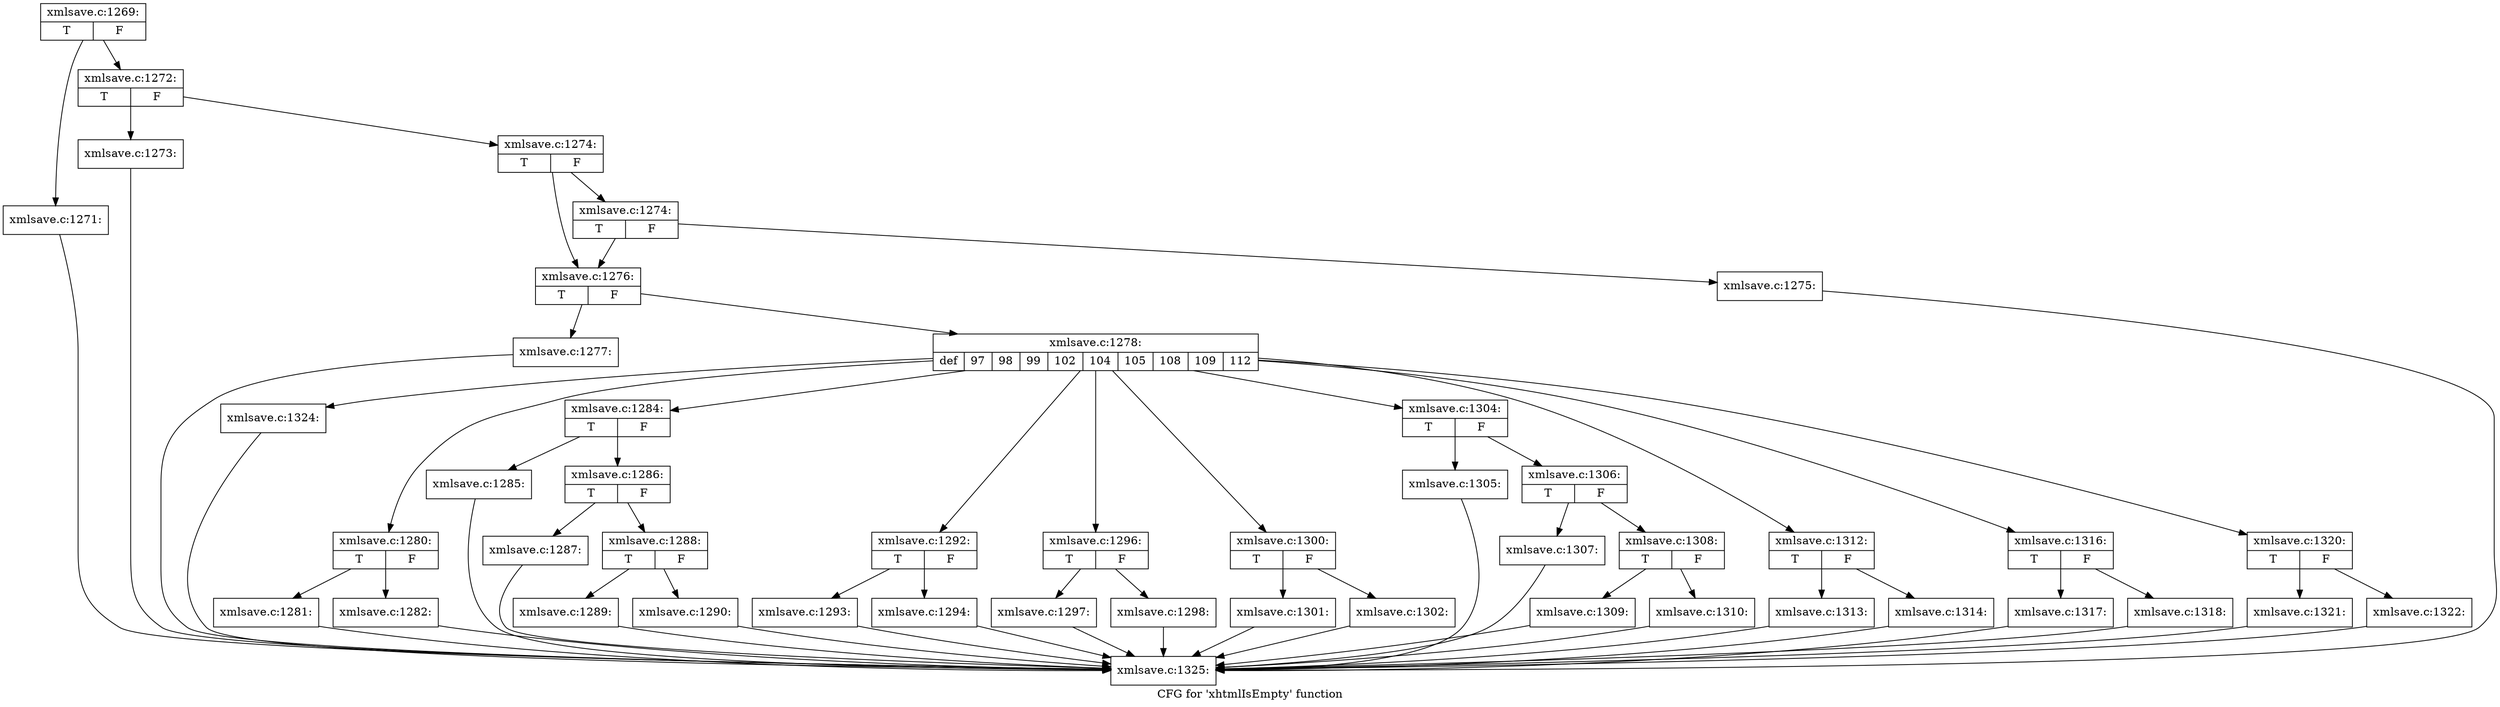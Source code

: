 digraph "CFG for 'xhtmlIsEmpty' function" {
	label="CFG for 'xhtmlIsEmpty' function";

	Node0x589de50 [shape=record,label="{xmlsave.c:1269:|{<s0>T|<s1>F}}"];
	Node0x589de50 -> Node0x58afc80;
	Node0x589de50 -> Node0x58afcd0;
	Node0x58afc80 [shape=record,label="{xmlsave.c:1271:}"];
	Node0x58afc80 -> Node0x58afd40;
	Node0x58afcd0 [shape=record,label="{xmlsave.c:1272:|{<s0>T|<s1>F}}"];
	Node0x58afcd0 -> Node0x589e350;
	Node0x58afcd0 -> Node0x589e3a0;
	Node0x589e350 [shape=record,label="{xmlsave.c:1273:}"];
	Node0x589e350 -> Node0x58afd40;
	Node0x589e3a0 [shape=record,label="{xmlsave.c:1274:|{<s0>T|<s1>F}}"];
	Node0x589e3a0 -> Node0x58b0c50;
	Node0x589e3a0 -> Node0x58b0c00;
	Node0x58b0c50 [shape=record,label="{xmlsave.c:1274:|{<s0>T|<s1>F}}"];
	Node0x58b0c50 -> Node0x58b0c00;
	Node0x58b0c50 -> Node0x58b0bb0;
	Node0x58b0bb0 [shape=record,label="{xmlsave.c:1275:}"];
	Node0x58b0bb0 -> Node0x58afd40;
	Node0x58b0c00 [shape=record,label="{xmlsave.c:1276:|{<s0>T|<s1>F}}"];
	Node0x58b0c00 -> Node0x58b1910;
	Node0x58b0c00 -> Node0x58b1960;
	Node0x58b1910 [shape=record,label="{xmlsave.c:1277:}"];
	Node0x58b1910 -> Node0x58afd40;
	Node0x58b1960 [shape=record,label="{xmlsave.c:1278:|{<s0>def|<s1>97|<s2>98|<s3>99|<s4>102|<s5>104|<s6>105|<s7>108|<s8>109|<s9>112}}"];
	Node0x58b1960 -> Node0x58b1eb0;
	Node0x58b1960 -> Node0x58b2580;
	Node0x58b1960 -> Node0x58b3010;
	Node0x58b1960 -> Node0x58b4bd0;
	Node0x58b1960 -> Node0x58b5660;
	Node0x58b1960 -> Node0x58b5f70;
	Node0x58b1960 -> Node0x58b6a00;
	Node0x58b1960 -> Node0x58b8400;
	Node0x58b1960 -> Node0x58b8e50;
	Node0x58b1960 -> Node0x58b9720;
	Node0x58b2580 [shape=record,label="{xmlsave.c:1280:|{<s0>T|<s1>F}}"];
	Node0x58b2580 -> Node0x58b2670;
	Node0x58b2580 -> Node0x58b26c0;
	Node0x58b2670 [shape=record,label="{xmlsave.c:1281:}"];
	Node0x58b2670 -> Node0x58afd40;
	Node0x58b26c0 [shape=record,label="{xmlsave.c:1282:}"];
	Node0x58b26c0 -> Node0x58afd40;
	Node0x58b3010 [shape=record,label="{xmlsave.c:1284:|{<s0>T|<s1>F}}"];
	Node0x58b3010 -> Node0x58b3100;
	Node0x58b3010 -> Node0x58b3150;
	Node0x58b3100 [shape=record,label="{xmlsave.c:1285:}"];
	Node0x58b3100 -> Node0x58afd40;
	Node0x58b3150 [shape=record,label="{xmlsave.c:1286:|{<s0>T|<s1>F}}"];
	Node0x58b3150 -> Node0x58b3990;
	Node0x58b3150 -> Node0x58b39e0;
	Node0x58b3990 [shape=record,label="{xmlsave.c:1287:}"];
	Node0x58b3990 -> Node0x58afd40;
	Node0x58b39e0 [shape=record,label="{xmlsave.c:1288:|{<s0>T|<s1>F}}"];
	Node0x58b39e0 -> Node0x58b4220;
	Node0x58b39e0 -> Node0x58b4270;
	Node0x58b4220 [shape=record,label="{xmlsave.c:1289:}"];
	Node0x58b4220 -> Node0x58afd40;
	Node0x58b4270 [shape=record,label="{xmlsave.c:1290:}"];
	Node0x58b4270 -> Node0x58afd40;
	Node0x58b4bd0 [shape=record,label="{xmlsave.c:1292:|{<s0>T|<s1>F}}"];
	Node0x58b4bd0 -> Node0x58b4cc0;
	Node0x58b4bd0 -> Node0x58b4d10;
	Node0x58b4cc0 [shape=record,label="{xmlsave.c:1293:}"];
	Node0x58b4cc0 -> Node0x58afd40;
	Node0x58b4d10 [shape=record,label="{xmlsave.c:1294:}"];
	Node0x58b4d10 -> Node0x58afd40;
	Node0x58b5660 [shape=record,label="{xmlsave.c:1296:|{<s0>T|<s1>F}}"];
	Node0x58b5660 -> Node0x58b5750;
	Node0x58b5660 -> Node0x58b57a0;
	Node0x58b5750 [shape=record,label="{xmlsave.c:1297:}"];
	Node0x58b5750 -> Node0x58afd40;
	Node0x58b57a0 [shape=record,label="{xmlsave.c:1298:}"];
	Node0x58b57a0 -> Node0x58afd40;
	Node0x58b5f70 [shape=record,label="{xmlsave.c:1300:|{<s0>T|<s1>F}}"];
	Node0x58b5f70 -> Node0x58b6060;
	Node0x58b5f70 -> Node0x58b60b0;
	Node0x58b6060 [shape=record,label="{xmlsave.c:1301:}"];
	Node0x58b6060 -> Node0x58afd40;
	Node0x58b60b0 [shape=record,label="{xmlsave.c:1302:}"];
	Node0x58b60b0 -> Node0x58afd40;
	Node0x58b6a00 [shape=record,label="{xmlsave.c:1304:|{<s0>T|<s1>F}}"];
	Node0x58b6a00 -> Node0x58b6af0;
	Node0x58b6a00 -> Node0x58b6b40;
	Node0x58b6af0 [shape=record,label="{xmlsave.c:1305:}"];
	Node0x58b6af0 -> Node0x58afd40;
	Node0x58b6b40 [shape=record,label="{xmlsave.c:1306:|{<s0>T|<s1>F}}"];
	Node0x58b6b40 -> Node0x58b7200;
	Node0x58b6b40 -> Node0x58b7250;
	Node0x58b7200 [shape=record,label="{xmlsave.c:1307:}"];
	Node0x58b7200 -> Node0x58afd40;
	Node0x58b7250 [shape=record,label="{xmlsave.c:1308:|{<s0>T|<s1>F}}"];
	Node0x58b7250 -> Node0x58b7a90;
	Node0x58b7250 -> Node0x58b7ae0;
	Node0x58b7a90 [shape=record,label="{xmlsave.c:1309:}"];
	Node0x58b7a90 -> Node0x58afd40;
	Node0x58b7ae0 [shape=record,label="{xmlsave.c:1310:}"];
	Node0x58b7ae0 -> Node0x58afd40;
	Node0x58b8400 [shape=record,label="{xmlsave.c:1312:|{<s0>T|<s1>F}}"];
	Node0x58b8400 -> Node0x58b84f0;
	Node0x58b8400 -> Node0x58b8540;
	Node0x58b84f0 [shape=record,label="{xmlsave.c:1313:}"];
	Node0x58b84f0 -> Node0x58afd40;
	Node0x58b8540 [shape=record,label="{xmlsave.c:1314:}"];
	Node0x58b8540 -> Node0x58afd40;
	Node0x58b8e50 [shape=record,label="{xmlsave.c:1316:|{<s0>T|<s1>F}}"];
	Node0x58b8e50 -> Node0x58b8f40;
	Node0x58b8e50 -> Node0x58b8f90;
	Node0x58b8f40 [shape=record,label="{xmlsave.c:1317:}"];
	Node0x58b8f40 -> Node0x58afd40;
	Node0x58b8f90 [shape=record,label="{xmlsave.c:1318:}"];
	Node0x58b8f90 -> Node0x58afd40;
	Node0x58b9720 [shape=record,label="{xmlsave.c:1320:|{<s0>T|<s1>F}}"];
	Node0x58b9720 -> Node0x58b9810;
	Node0x58b9720 -> Node0x58b9860;
	Node0x58b9810 [shape=record,label="{xmlsave.c:1321:}"];
	Node0x58b9810 -> Node0x58afd40;
	Node0x58b9860 [shape=record,label="{xmlsave.c:1322:}"];
	Node0x58b9860 -> Node0x58afd40;
	Node0x58b1eb0 [shape=record,label="{xmlsave.c:1324:}"];
	Node0x58b1eb0 -> Node0x58afd40;
	Node0x58afd40 [shape=record,label="{xmlsave.c:1325:}"];
}

